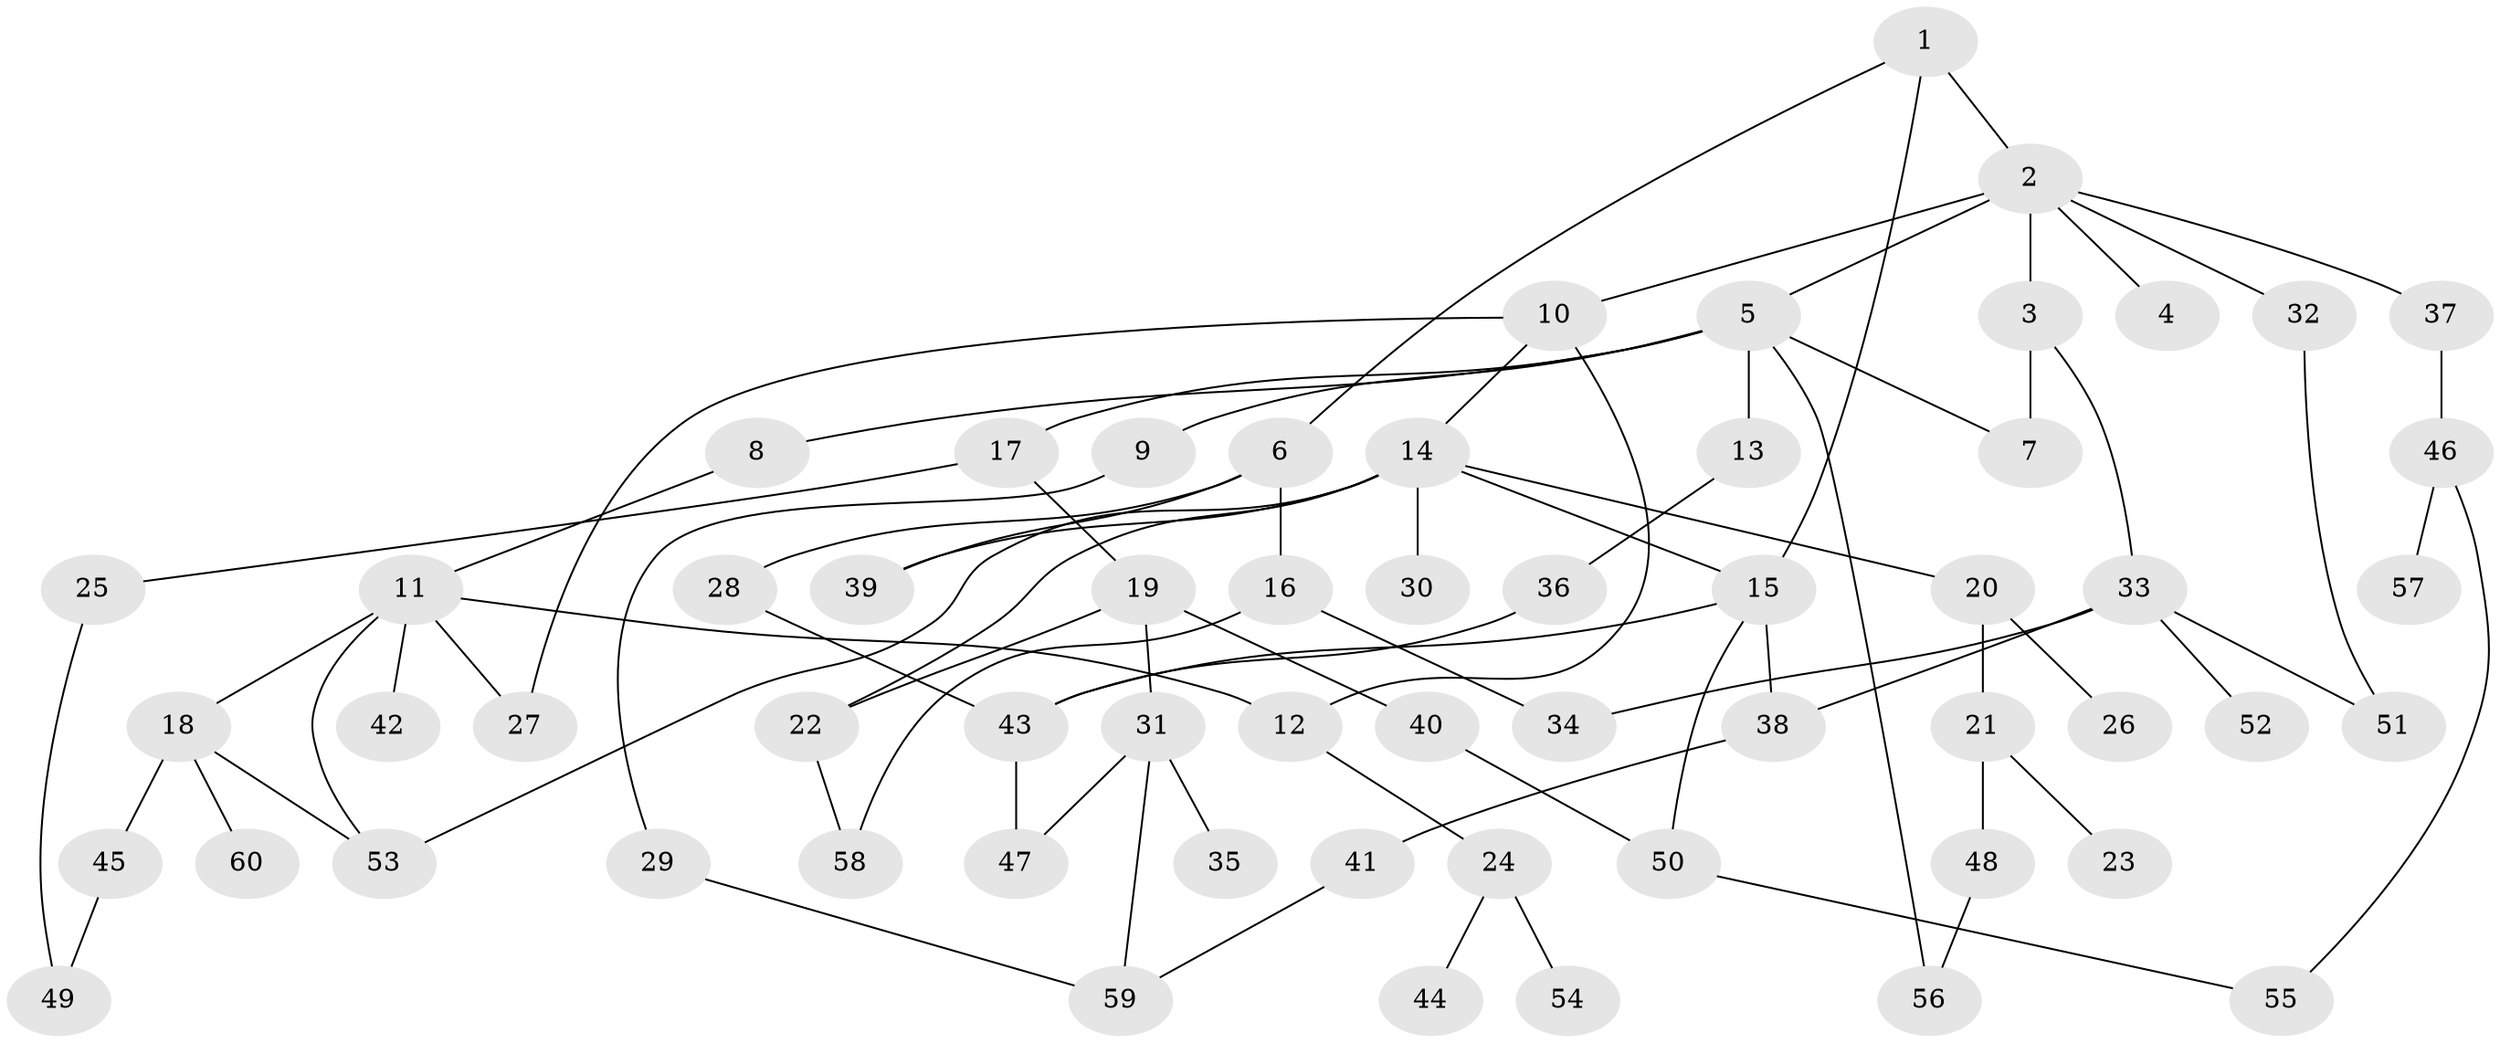 // Generated by graph-tools (version 1.1) at 2025/25/03/09/25 03:25:28]
// undirected, 60 vertices, 80 edges
graph export_dot {
graph [start="1"]
  node [color=gray90,style=filled];
  1;
  2;
  3;
  4;
  5;
  6;
  7;
  8;
  9;
  10;
  11;
  12;
  13;
  14;
  15;
  16;
  17;
  18;
  19;
  20;
  21;
  22;
  23;
  24;
  25;
  26;
  27;
  28;
  29;
  30;
  31;
  32;
  33;
  34;
  35;
  36;
  37;
  38;
  39;
  40;
  41;
  42;
  43;
  44;
  45;
  46;
  47;
  48;
  49;
  50;
  51;
  52;
  53;
  54;
  55;
  56;
  57;
  58;
  59;
  60;
  1 -- 2;
  1 -- 6;
  1 -- 15;
  2 -- 3;
  2 -- 4;
  2 -- 5;
  2 -- 10;
  2 -- 32;
  2 -- 37;
  3 -- 7;
  3 -- 33;
  5 -- 8;
  5 -- 9;
  5 -- 13;
  5 -- 17;
  5 -- 56;
  5 -- 7;
  6 -- 16;
  6 -- 28;
  6 -- 39;
  8 -- 11;
  9 -- 29;
  10 -- 14;
  10 -- 27;
  10 -- 12;
  11 -- 12;
  11 -- 18;
  11 -- 42;
  11 -- 53;
  11 -- 27;
  12 -- 24;
  13 -- 36;
  14 -- 15;
  14 -- 20;
  14 -- 22;
  14 -- 30;
  14 -- 39;
  14 -- 53;
  15 -- 43;
  15 -- 50;
  15 -- 38;
  16 -- 58;
  16 -- 34;
  17 -- 19;
  17 -- 25;
  18 -- 45;
  18 -- 60;
  18 -- 53;
  19 -- 31;
  19 -- 40;
  19 -- 22;
  20 -- 21;
  20 -- 26;
  21 -- 23;
  21 -- 48;
  22 -- 58;
  24 -- 44;
  24 -- 54;
  25 -- 49;
  28 -- 43;
  29 -- 59;
  31 -- 35;
  31 -- 47;
  31 -- 59;
  32 -- 51;
  33 -- 34;
  33 -- 38;
  33 -- 52;
  33 -- 51;
  36 -- 43;
  37 -- 46;
  38 -- 41;
  40 -- 50;
  41 -- 59;
  43 -- 47;
  45 -- 49;
  46 -- 57;
  46 -- 55;
  48 -- 56;
  50 -- 55;
}

